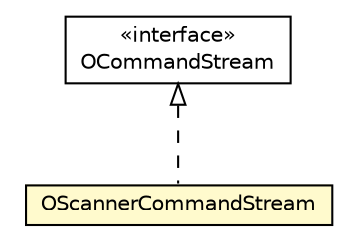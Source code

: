 #!/usr/local/bin/dot
#
# Class diagram 
# Generated by UMLGraph version R5_6-24-gf6e263 (http://www.umlgraph.org/)
#

digraph G {
	edge [fontname="Helvetica",fontsize=10,labelfontname="Helvetica",labelfontsize=10];
	node [fontname="Helvetica",fontsize=10,shape=plaintext];
	nodesep=0.25;
	ranksep=0.5;
	// com.orientechnologies.common.console.OCommandStream
	c6461621 [label=<<table title="com.orientechnologies.common.console.OCommandStream" border="0" cellborder="1" cellspacing="0" cellpadding="2" port="p" href="./OCommandStream.html">
		<tr><td><table border="0" cellspacing="0" cellpadding="1">
<tr><td align="center" balign="center"> &#171;interface&#187; </td></tr>
<tr><td align="center" balign="center"> OCommandStream </td></tr>
		</table></td></tr>
		</table>>, URL="./OCommandStream.html", fontname="Helvetica", fontcolor="black", fontsize=10.0];
	// com.orientechnologies.common.console.OScannerCommandStream
	c6461622 [label=<<table title="com.orientechnologies.common.console.OScannerCommandStream" border="0" cellborder="1" cellspacing="0" cellpadding="2" port="p" bgcolor="lemonChiffon" href="./OScannerCommandStream.html">
		<tr><td><table border="0" cellspacing="0" cellpadding="1">
<tr><td align="center" balign="center"> OScannerCommandStream </td></tr>
		</table></td></tr>
		</table>>, URL="./OScannerCommandStream.html", fontname="Helvetica", fontcolor="black", fontsize=10.0];
	//com.orientechnologies.common.console.OScannerCommandStream implements com.orientechnologies.common.console.OCommandStream
	c6461621:p -> c6461622:p [dir=back,arrowtail=empty,style=dashed];
}


